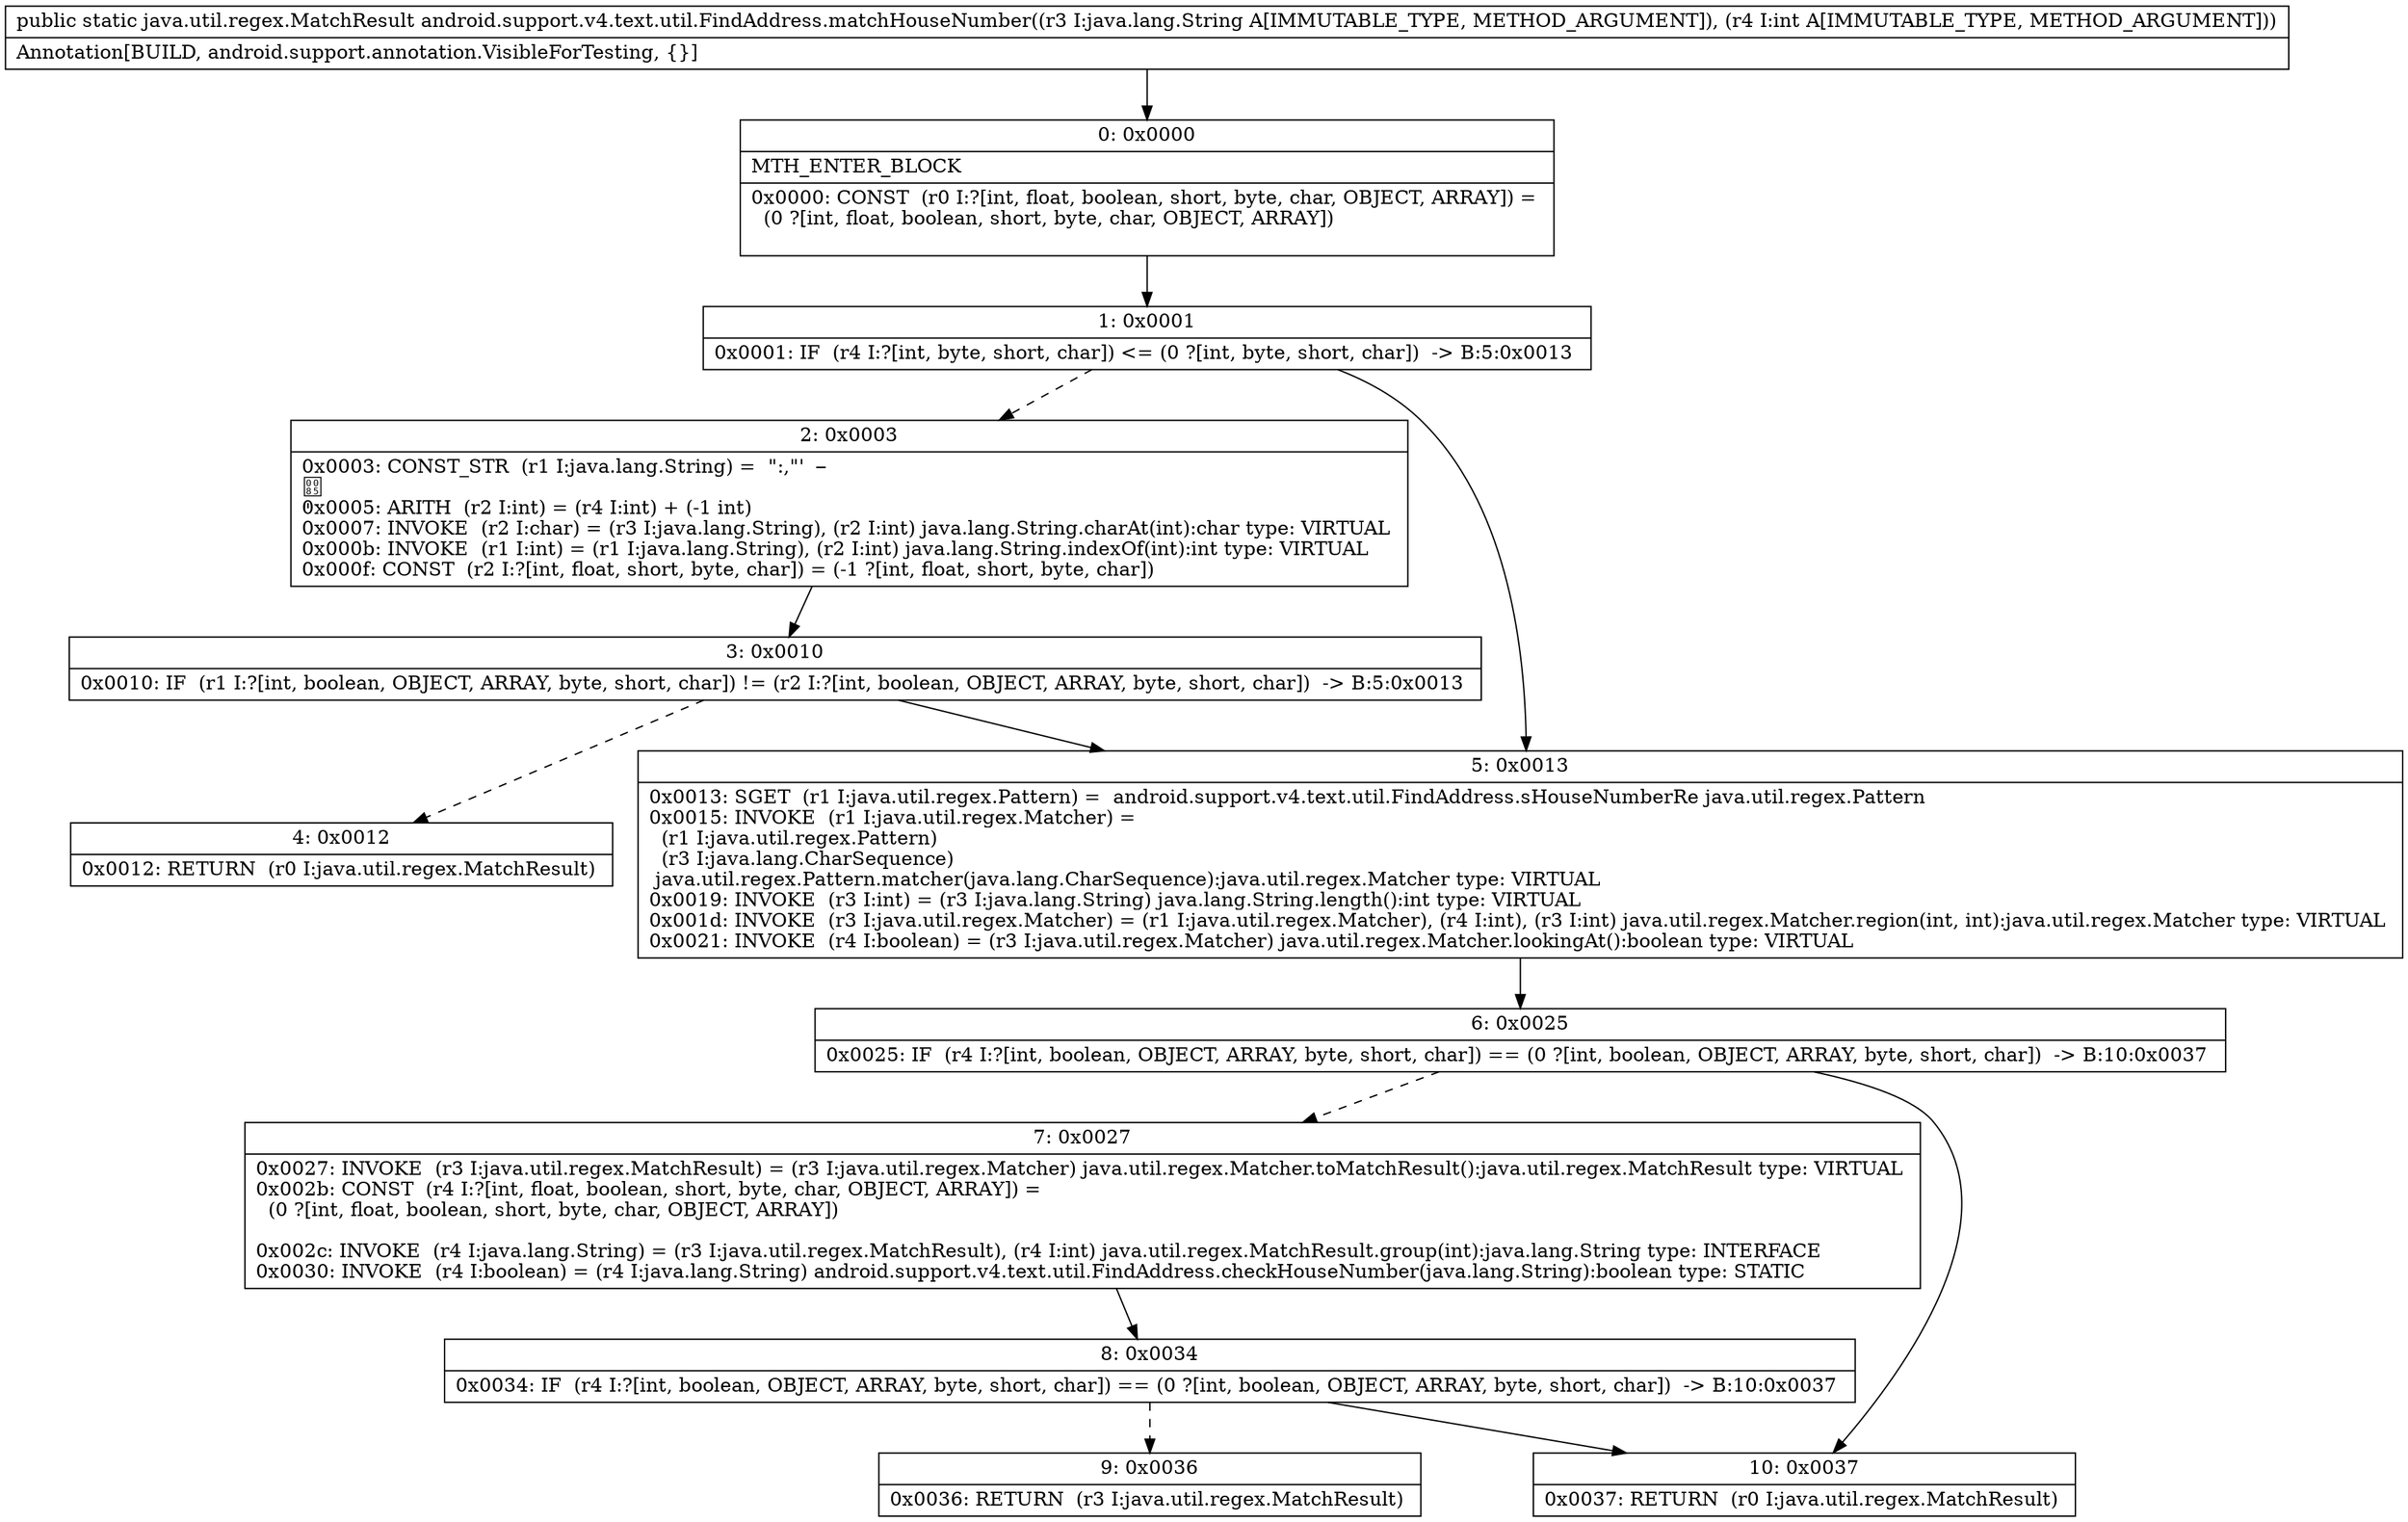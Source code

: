 digraph "CFG forandroid.support.v4.text.util.FindAddress.matchHouseNumber(Ljava\/lang\/String;I)Ljava\/util\/regex\/MatchResult;" {
Node_0 [shape=record,label="{0\:\ 0x0000|MTH_ENTER_BLOCK\l|0x0000: CONST  (r0 I:?[int, float, boolean, short, byte, char, OBJECT, ARRAY]) = \l  (0 ?[int, float, boolean, short, byte, char, OBJECT, ARRAY])\l \l}"];
Node_1 [shape=record,label="{1\:\ 0x0001|0x0001: IF  (r4 I:?[int, byte, short, char]) \<= (0 ?[int, byte, short, char])  \-\> B:5:0x0013 \l}"];
Node_2 [shape=record,label="{2\:\ 0x0003|0x0003: CONST_STR  (r1 I:java.lang.String) =  \":,\"'	                　\l  \" \l0x0005: ARITH  (r2 I:int) = (r4 I:int) + (\-1 int) \l0x0007: INVOKE  (r2 I:char) = (r3 I:java.lang.String), (r2 I:int) java.lang.String.charAt(int):char type: VIRTUAL \l0x000b: INVOKE  (r1 I:int) = (r1 I:java.lang.String), (r2 I:int) java.lang.String.indexOf(int):int type: VIRTUAL \l0x000f: CONST  (r2 I:?[int, float, short, byte, char]) = (\-1 ?[int, float, short, byte, char]) \l}"];
Node_3 [shape=record,label="{3\:\ 0x0010|0x0010: IF  (r1 I:?[int, boolean, OBJECT, ARRAY, byte, short, char]) != (r2 I:?[int, boolean, OBJECT, ARRAY, byte, short, char])  \-\> B:5:0x0013 \l}"];
Node_4 [shape=record,label="{4\:\ 0x0012|0x0012: RETURN  (r0 I:java.util.regex.MatchResult) \l}"];
Node_5 [shape=record,label="{5\:\ 0x0013|0x0013: SGET  (r1 I:java.util.regex.Pattern) =  android.support.v4.text.util.FindAddress.sHouseNumberRe java.util.regex.Pattern \l0x0015: INVOKE  (r1 I:java.util.regex.Matcher) = \l  (r1 I:java.util.regex.Pattern)\l  (r3 I:java.lang.CharSequence)\l java.util.regex.Pattern.matcher(java.lang.CharSequence):java.util.regex.Matcher type: VIRTUAL \l0x0019: INVOKE  (r3 I:int) = (r3 I:java.lang.String) java.lang.String.length():int type: VIRTUAL \l0x001d: INVOKE  (r3 I:java.util.regex.Matcher) = (r1 I:java.util.regex.Matcher), (r4 I:int), (r3 I:int) java.util.regex.Matcher.region(int, int):java.util.regex.Matcher type: VIRTUAL \l0x0021: INVOKE  (r4 I:boolean) = (r3 I:java.util.regex.Matcher) java.util.regex.Matcher.lookingAt():boolean type: VIRTUAL \l}"];
Node_6 [shape=record,label="{6\:\ 0x0025|0x0025: IF  (r4 I:?[int, boolean, OBJECT, ARRAY, byte, short, char]) == (0 ?[int, boolean, OBJECT, ARRAY, byte, short, char])  \-\> B:10:0x0037 \l}"];
Node_7 [shape=record,label="{7\:\ 0x0027|0x0027: INVOKE  (r3 I:java.util.regex.MatchResult) = (r3 I:java.util.regex.Matcher) java.util.regex.Matcher.toMatchResult():java.util.regex.MatchResult type: VIRTUAL \l0x002b: CONST  (r4 I:?[int, float, boolean, short, byte, char, OBJECT, ARRAY]) = \l  (0 ?[int, float, boolean, short, byte, char, OBJECT, ARRAY])\l \l0x002c: INVOKE  (r4 I:java.lang.String) = (r3 I:java.util.regex.MatchResult), (r4 I:int) java.util.regex.MatchResult.group(int):java.lang.String type: INTERFACE \l0x0030: INVOKE  (r4 I:boolean) = (r4 I:java.lang.String) android.support.v4.text.util.FindAddress.checkHouseNumber(java.lang.String):boolean type: STATIC \l}"];
Node_8 [shape=record,label="{8\:\ 0x0034|0x0034: IF  (r4 I:?[int, boolean, OBJECT, ARRAY, byte, short, char]) == (0 ?[int, boolean, OBJECT, ARRAY, byte, short, char])  \-\> B:10:0x0037 \l}"];
Node_9 [shape=record,label="{9\:\ 0x0036|0x0036: RETURN  (r3 I:java.util.regex.MatchResult) \l}"];
Node_10 [shape=record,label="{10\:\ 0x0037|0x0037: RETURN  (r0 I:java.util.regex.MatchResult) \l}"];
MethodNode[shape=record,label="{public static java.util.regex.MatchResult android.support.v4.text.util.FindAddress.matchHouseNumber((r3 I:java.lang.String A[IMMUTABLE_TYPE, METHOD_ARGUMENT]), (r4 I:int A[IMMUTABLE_TYPE, METHOD_ARGUMENT]))  | Annotation[BUILD, android.support.annotation.VisibleForTesting, \{\}]\l}"];
MethodNode -> Node_0;
Node_0 -> Node_1;
Node_1 -> Node_2[style=dashed];
Node_1 -> Node_5;
Node_2 -> Node_3;
Node_3 -> Node_4[style=dashed];
Node_3 -> Node_5;
Node_5 -> Node_6;
Node_6 -> Node_7[style=dashed];
Node_6 -> Node_10;
Node_7 -> Node_8;
Node_8 -> Node_9[style=dashed];
Node_8 -> Node_10;
}


